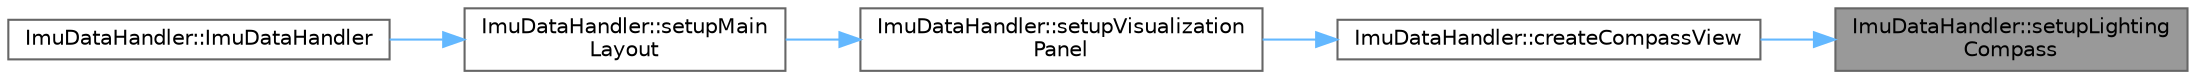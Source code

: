 digraph "ImuDataHandler::setupLightingCompass"
{
 // LATEX_PDF_SIZE
  bgcolor="transparent";
  edge [fontname=Helvetica,fontsize=10,labelfontname=Helvetica,labelfontsize=10];
  node [fontname=Helvetica,fontsize=10,shape=box,height=0.2,width=0.4];
  rankdir="RL";
  Node1 [id="Node000001",label="ImuDataHandler::setupLighting\lCompass",height=0.2,width=0.4,color="gray40", fillcolor="grey60", style="filled", fontcolor="black",tooltip="Konfiguruje oświetlenie kierunkowe dla sceny kompasu."];
  Node1 -> Node2 [id="edge1_Node000001_Node000002",dir="back",color="steelblue1",style="solid",tooltip=" "];
  Node2 [id="Node000002",label="ImuDataHandler::createCompassView",height=0.2,width=0.4,color="grey40", fillcolor="white", style="filled",URL="$class_imu_data_handler.html#a015c4523ec22dfe00e7128f4081c9a66",tooltip="Tworzy widok 3D (Qt3DWindow w kontenerze QWidget) dla kompasu."];
  Node2 -> Node3 [id="edge2_Node000002_Node000003",dir="back",color="steelblue1",style="solid",tooltip=" "];
  Node3 [id="Node000003",label="ImuDataHandler::setupVisualization\lPanel",height=0.2,width=0.4,color="grey40", fillcolor="white", style="filled",URL="$class_imu_data_handler.html#a9179f9700276cd0eaad6a9c764780156",tooltip="Konfiguruje prawy panel wizualizacji, zawierający model 3D i kompas."];
  Node3 -> Node4 [id="edge3_Node000003_Node000004",dir="back",color="steelblue1",style="solid",tooltip=" "];
  Node4 [id="Node000004",label="ImuDataHandler::setupMain\lLayout",height=0.2,width=0.4,color="grey40", fillcolor="white", style="filled",URL="$class_imu_data_handler.html#ac2a199dc1a1aed47e0ac97509bf0ae56",tooltip="Konfiguruje główny układ interfejsu użytkownika, tworząc i rozmieszczając panele."];
  Node4 -> Node5 [id="edge4_Node000004_Node000005",dir="back",color="steelblue1",style="solid",tooltip=" "];
  Node5 [id="Node000005",label="ImuDataHandler::ImuDataHandler",height=0.2,width=0.4,color="grey40", fillcolor="white", style="filled",URL="$class_imu_data_handler.html#a1ebcd9d4e4ff48f36ca78edcbcece7c7",tooltip="Konstruktor klasy ImuDataHandler."];
}
